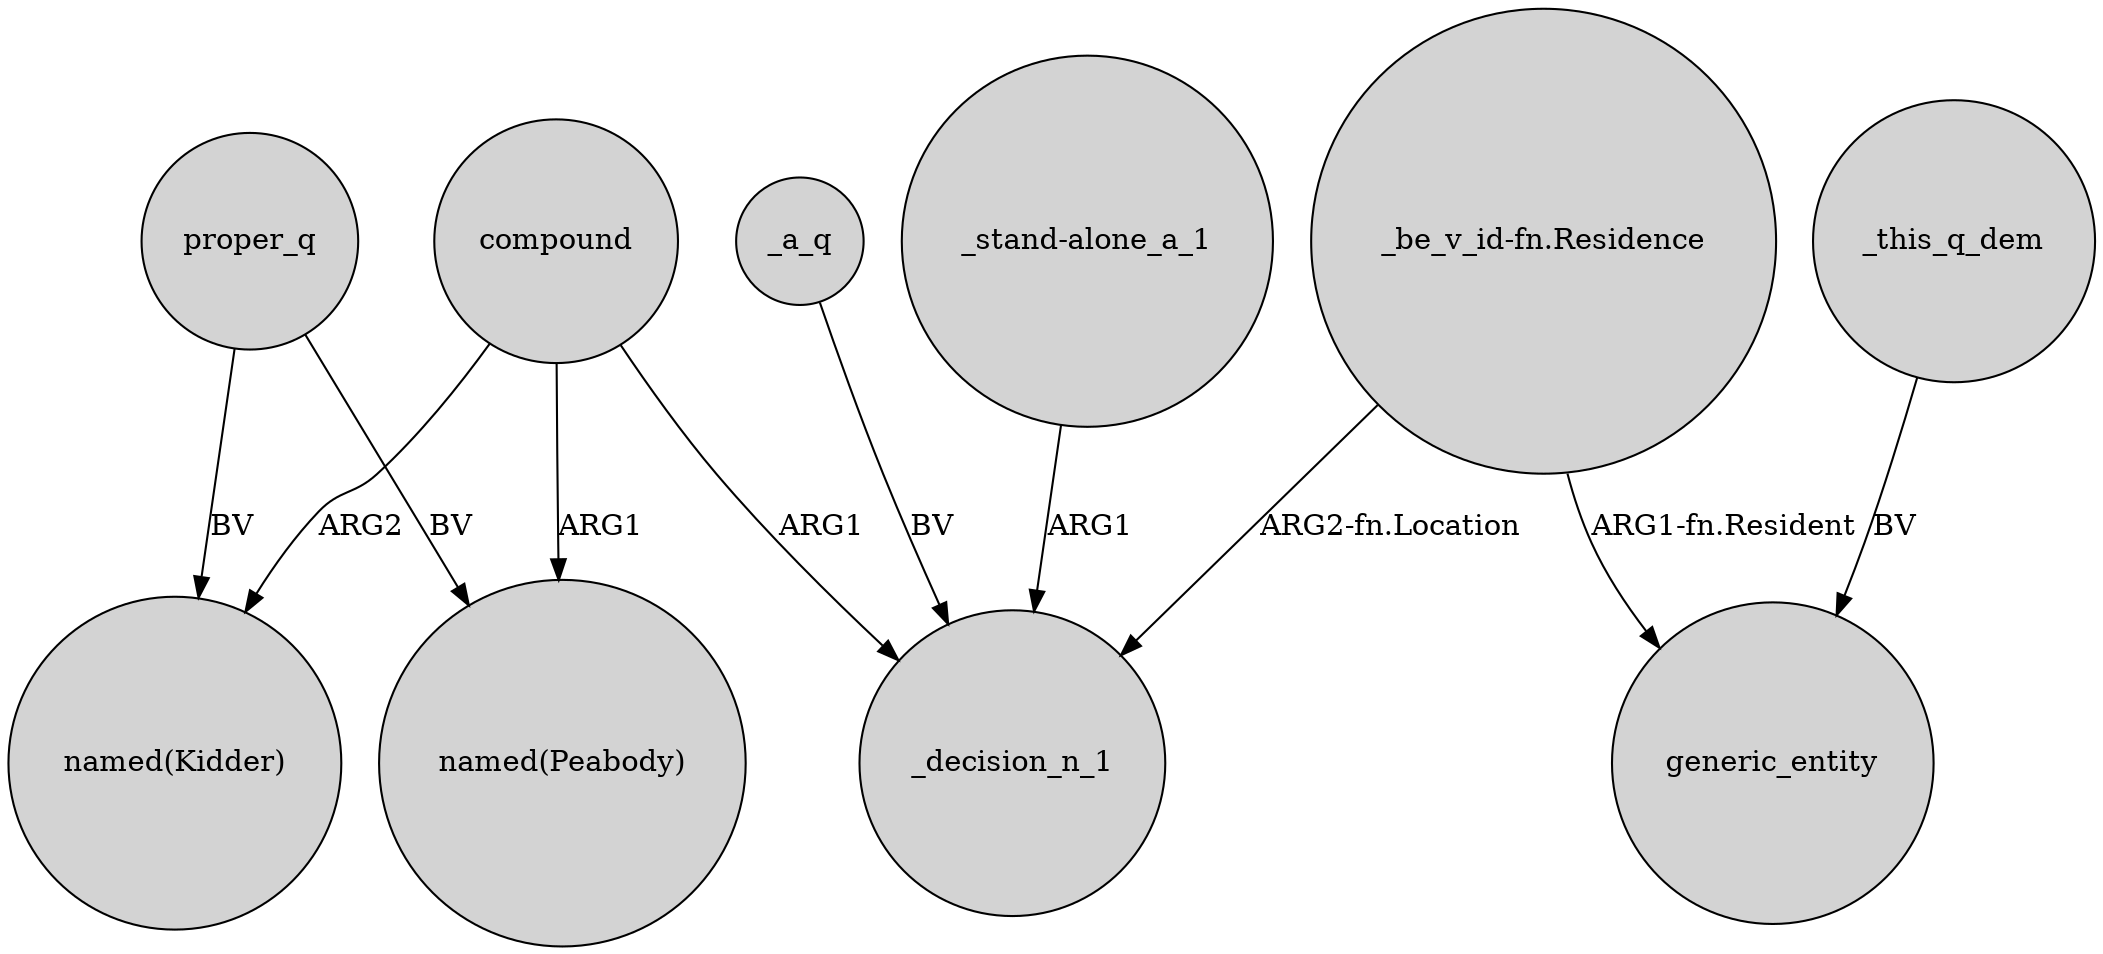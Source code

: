 digraph {
	node [shape=circle style=filled]
	compound -> "named(Kidder)" [label=ARG2]
	"_be_v_id-fn.Residence" -> _decision_n_1 [label="ARG2-fn.Location"]
	"_be_v_id-fn.Residence" -> generic_entity [label="ARG1-fn.Resident"]
	compound -> "named(Peabody)" [label=ARG1]
	proper_q -> "named(Peabody)" [label=BV]
	_a_q -> _decision_n_1 [label=BV]
	proper_q -> "named(Kidder)" [label=BV]
	compound -> _decision_n_1 [label=ARG1]
	"_stand-alone_a_1" -> _decision_n_1 [label=ARG1]
	_this_q_dem -> generic_entity [label=BV]
}
